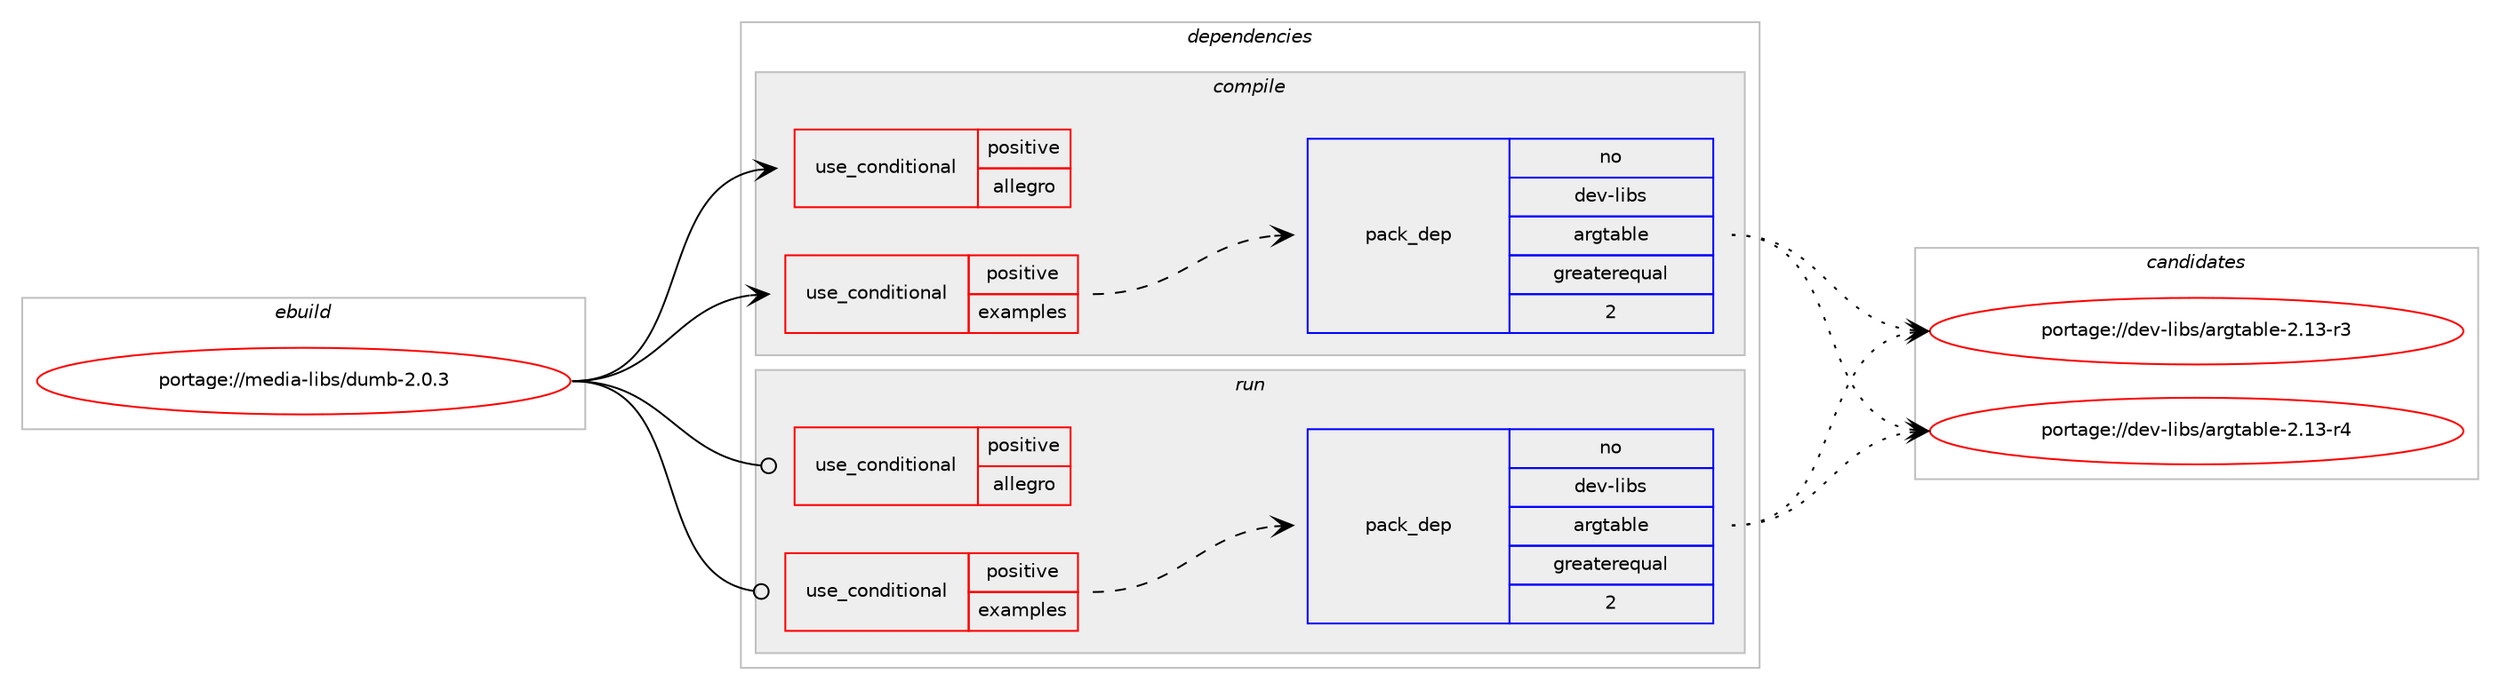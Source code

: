 digraph prolog {

# *************
# Graph options
# *************

newrank=true;
concentrate=true;
compound=true;
graph [rankdir=LR,fontname=Helvetica,fontsize=10,ranksep=1.5];#, ranksep=2.5, nodesep=0.2];
edge  [arrowhead=vee];
node  [fontname=Helvetica,fontsize=10];

# **********
# The ebuild
# **********

subgraph cluster_leftcol {
color=gray;
rank=same;
label=<<i>ebuild</i>>;
id [label="portage://media-libs/dumb-2.0.3", color=red, width=4, href="../media-libs/dumb-2.0.3.svg"];
}

# ****************
# The dependencies
# ****************

subgraph cluster_midcol {
color=gray;
label=<<i>dependencies</i>>;
subgraph cluster_compile {
fillcolor="#eeeeee";
style=filled;
label=<<i>compile</i>>;
subgraph cond72921 {
dependency153983 [label=<<TABLE BORDER="0" CELLBORDER="1" CELLSPACING="0" CELLPADDING="4"><TR><TD ROWSPAN="3" CELLPADDING="10">use_conditional</TD></TR><TR><TD>positive</TD></TR><TR><TD>allegro</TD></TR></TABLE>>, shape=none, color=red];
# *** BEGIN UNKNOWN DEPENDENCY TYPE (TODO) ***
# dependency153983 -> package_dependency(portage://media-libs/dumb-2.0.3,install,no,media-libs,allegro,none,[,,],[slot(0)],[use(optenable(abi_x86_32),negative),use(optenable(abi_x86_64),negative),use(optenable(abi_x86_x32),negative),use(optenable(abi_mips_n32),negative),use(optenable(abi_mips_n64),negative),use(optenable(abi_mips_o32),negative),use(optenable(abi_s390_32),negative),use(optenable(abi_s390_64),negative)])
# *** END UNKNOWN DEPENDENCY TYPE (TODO) ***

# *** BEGIN UNKNOWN DEPENDENCY TYPE (TODO) ***
# dependency153983 -> package_dependency(portage://media-libs/dumb-2.0.3,install,weak,media-libs,aldumb,none,[,,],[],[])
# *** END UNKNOWN DEPENDENCY TYPE (TODO) ***

}
id:e -> dependency153983:w [weight=20,style="solid",arrowhead="vee"];
subgraph cond72922 {
dependency153984 [label=<<TABLE BORDER="0" CELLBORDER="1" CELLSPACING="0" CELLPADDING="4"><TR><TD ROWSPAN="3" CELLPADDING="10">use_conditional</TD></TR><TR><TD>positive</TD></TR><TR><TD>examples</TD></TR></TABLE>>, shape=none, color=red];
subgraph pack78756 {
dependency153985 [label=<<TABLE BORDER="0" CELLBORDER="1" CELLSPACING="0" CELLPADDING="4" WIDTH="220"><TR><TD ROWSPAN="6" CELLPADDING="30">pack_dep</TD></TR><TR><TD WIDTH="110">no</TD></TR><TR><TD>dev-libs</TD></TR><TR><TD>argtable</TD></TR><TR><TD>greaterequal</TD></TR><TR><TD>2</TD></TR></TABLE>>, shape=none, color=blue];
}
dependency153984:e -> dependency153985:w [weight=20,style="dashed",arrowhead="vee"];
# *** BEGIN UNKNOWN DEPENDENCY TYPE (TODO) ***
# dependency153984 -> package_dependency(portage://media-libs/dumb-2.0.3,install,no,media-libs,libsdl2,none,[,,],[],[use(enable(sound),none)])
# *** END UNKNOWN DEPENDENCY TYPE (TODO) ***

}
id:e -> dependency153984:w [weight=20,style="solid",arrowhead="vee"];
}
subgraph cluster_compileandrun {
fillcolor="#eeeeee";
style=filled;
label=<<i>compile and run</i>>;
}
subgraph cluster_run {
fillcolor="#eeeeee";
style=filled;
label=<<i>run</i>>;
subgraph cond72923 {
dependency153986 [label=<<TABLE BORDER="0" CELLBORDER="1" CELLSPACING="0" CELLPADDING="4"><TR><TD ROWSPAN="3" CELLPADDING="10">use_conditional</TD></TR><TR><TD>positive</TD></TR><TR><TD>allegro</TD></TR></TABLE>>, shape=none, color=red];
# *** BEGIN UNKNOWN DEPENDENCY TYPE (TODO) ***
# dependency153986 -> package_dependency(portage://media-libs/dumb-2.0.3,run,no,media-libs,allegro,none,[,,],[slot(0)],[use(optenable(abi_x86_32),negative),use(optenable(abi_x86_64),negative),use(optenable(abi_x86_x32),negative),use(optenable(abi_mips_n32),negative),use(optenable(abi_mips_n64),negative),use(optenable(abi_mips_o32),negative),use(optenable(abi_s390_32),negative),use(optenable(abi_s390_64),negative)])
# *** END UNKNOWN DEPENDENCY TYPE (TODO) ***

# *** BEGIN UNKNOWN DEPENDENCY TYPE (TODO) ***
# dependency153986 -> package_dependency(portage://media-libs/dumb-2.0.3,run,weak,media-libs,aldumb,none,[,,],[],[])
# *** END UNKNOWN DEPENDENCY TYPE (TODO) ***

}
id:e -> dependency153986:w [weight=20,style="solid",arrowhead="odot"];
subgraph cond72924 {
dependency153987 [label=<<TABLE BORDER="0" CELLBORDER="1" CELLSPACING="0" CELLPADDING="4"><TR><TD ROWSPAN="3" CELLPADDING="10">use_conditional</TD></TR><TR><TD>positive</TD></TR><TR><TD>examples</TD></TR></TABLE>>, shape=none, color=red];
subgraph pack78757 {
dependency153988 [label=<<TABLE BORDER="0" CELLBORDER="1" CELLSPACING="0" CELLPADDING="4" WIDTH="220"><TR><TD ROWSPAN="6" CELLPADDING="30">pack_dep</TD></TR><TR><TD WIDTH="110">no</TD></TR><TR><TD>dev-libs</TD></TR><TR><TD>argtable</TD></TR><TR><TD>greaterequal</TD></TR><TR><TD>2</TD></TR></TABLE>>, shape=none, color=blue];
}
dependency153987:e -> dependency153988:w [weight=20,style="dashed",arrowhead="vee"];
# *** BEGIN UNKNOWN DEPENDENCY TYPE (TODO) ***
# dependency153987 -> package_dependency(portage://media-libs/dumb-2.0.3,run,no,media-libs,libsdl2,none,[,,],[],[use(enable(sound),none)])
# *** END UNKNOWN DEPENDENCY TYPE (TODO) ***

}
id:e -> dependency153987:w [weight=20,style="solid",arrowhead="odot"];
}
}

# **************
# The candidates
# **************

subgraph cluster_choices {
rank=same;
color=gray;
label=<<i>candidates</i>>;

subgraph choice78756 {
color=black;
nodesep=1;
choice10010111845108105981154797114103116979810810145504649514511451 [label="portage://dev-libs/argtable-2.13-r3", color=red, width=4,href="../dev-libs/argtable-2.13-r3.svg"];
choice10010111845108105981154797114103116979810810145504649514511452 [label="portage://dev-libs/argtable-2.13-r4", color=red, width=4,href="../dev-libs/argtable-2.13-r4.svg"];
dependency153985:e -> choice10010111845108105981154797114103116979810810145504649514511451:w [style=dotted,weight="100"];
dependency153985:e -> choice10010111845108105981154797114103116979810810145504649514511452:w [style=dotted,weight="100"];
}
subgraph choice78757 {
color=black;
nodesep=1;
choice10010111845108105981154797114103116979810810145504649514511451 [label="portage://dev-libs/argtable-2.13-r3", color=red, width=4,href="../dev-libs/argtable-2.13-r3.svg"];
choice10010111845108105981154797114103116979810810145504649514511452 [label="portage://dev-libs/argtable-2.13-r4", color=red, width=4,href="../dev-libs/argtable-2.13-r4.svg"];
dependency153988:e -> choice10010111845108105981154797114103116979810810145504649514511451:w [style=dotted,weight="100"];
dependency153988:e -> choice10010111845108105981154797114103116979810810145504649514511452:w [style=dotted,weight="100"];
}
}

}
